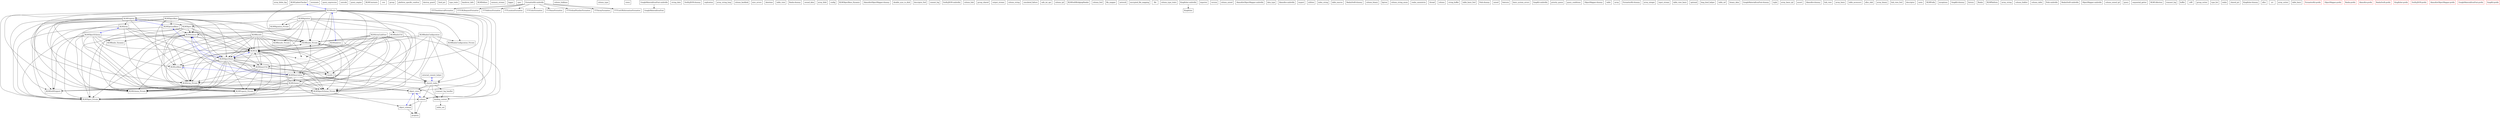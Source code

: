digraph G {
	node [shape=box];
	"array_blobs_big" -> {};
	"RLMMigration" -> "RLMAccessor";
	"RLMMigration" -> "RLMResults_Private";
	"RLMMigration" -> "RLMRealm_Private";
	"RLMMigration" -> "RLMProperty_Private";
	"RLMMigration" -> "RLMMigration_Private";
	"RLMMigration" -> "RLMObjectStore";
	"RLMMigration" -> "RLMObjectSchema_Private";
	"RLMMigration" -> "shared_realm";
	"RLMMigration" -> "RLMObject";
	"RLMMigration" -> "RLMRealm_Dynamic";
	"RLMMigration" -> "RLMSchema_Private";
	"shared_realm" -> "binding_context";
	"shared_realm" -> "transact_log_handler";
	"shared_realm" -> "schema";
	"shared_realm" -> "object_store";
	"terminate" -> {};
	"query_expression" -> {};
	"RLMRealmConfiguration" -> "RLMUtil";
	"RLMRealmConfiguration" -> "schema";
	"RLMRealmConfiguration" -> "RLMObjectSchema_Private";
	"RLMRealmConfiguration" -> "shared_realm";
	"RLMRealmConfiguration" -> "RLMRealm_Private";
	"RLMRealmConfiguration" -> "RLMRealmConfiguration_Private";
	"RLMRealmConfiguration" -> "RLMSchema_Private";
	"unicode" -> {};
	"query_engine" -> {};
	"RLMConstants" -> {};
	"row" -> {};
	"RLMObject" -> "RLMAccessor";
	"RLMObject" -> "RLMObject_Private";
	"RLMObject" -> "RLMObjectSchema_Private";
	"RLMObject" -> "RLMQueryUtil";
	"RLMObject" -> "RLMRealm_Private";
	"RLMObject" -> "RLMObjectStore";
	"RLMObject" -> "RLMSchema_Private";
	"group" -> {};
	"platform_specific_condvar" -> {};
	"destroy_guard" -> {};
	"bind_ptr" -> {};
	"type_traits" -> {};
	"handover_defs" -> {};
	"RLMDefines" -> {};
	"memory_stream" -> {};
	"logger" -> {};
	"spec" -> {};
	"TTTTimeIntervalFormatter" -> {};
	"column_linkbase" -> {};
	"column_type" -> {};
	"views" -> {};
	"GoogleMaterialIconFont-umbrella" -> "GoogleMaterialIconFont";
	"string_data" -> {};
	"SwiftyJSON-dummy" -> {};
	"results" -> "shared_realm";
	"replication" -> {};
	"array_string_long" -> {};
	"column_backlink" -> {};
	"misc_errors" -> {};
	"datetime" -> {};
	"table_view" -> {};
	"Realm-dummy" -> {};
	"RLMResults_Private" -> {};
	"RLMListBase" -> "RLMArray_Private";
	"owned_data" -> {};
	"array_blob" -> {};
	"config" -> {};
	"RLMObjectBase_Dynamic" -> {};
	"RLMObservation" -> "RLMRealm_Private";
	"RLMObservation" -> "RLMProperty_Private";
	"RLMObservation" -> "RLMObjectSchema_Private";
	"RLMObservation" -> "RLMArray_Private";
	"RLMObservation" -> "RLMSchema";
	"RLMObservation" -> "binding_context";
	"AlamofireObjectMapper-dummy" -> {};
	"RLMResults" -> "RLMResults_Private";
	"RLMResults" -> "RLMQueryUtil";
	"RLMResults" -> "RLMRealm_Private";
	"RLMResults" -> "RLMProperty_Private";
	"RLMResults" -> "RLMObservation";
	"RLMResults" -> "results";
	"RLMResults" -> "RLMUtil";
	"RLMResults" -> "RLMObject_Private";
	"RLMResults" -> "RLMObjectSchema_Private";
	"RLMResults" -> "RLMArray_Private";
	"RLMResults" -> "RLMObjectStore";
	"RLMResults" -> "RLMSchema_Private";
	"disable_sync_to_disk" -> {};
	"descriptor_fwd" -> {};
	"commit_log" -> {};
	"SwiftyJSON-umbrella" -> {};
	"RLMRealmConfiguration_Private" -> {};
	"column_link" -> {};
	"group_shared" -> {};
	"output_stream" -> {};
	"column_string" -> {};
	"simulated_failure" -> {};
	"safe_int_ops" -> {};
	"RLMObject_Private" -> "RLMRealm_Private";
	"column_tpl" -> {};
	"RLMArray_Private" -> {};
	"RLMSwiftBridgingHeader" -> {};
	"RLMObjectBase" -> "RLMAccessor";
	"RLMObjectBase" -> "RLMListBase";
	"RLMObjectBase" -> "RLMOptionalBase";
	"RLMObjectBase" -> "RLMRealm_Private";
	"RLMObjectBase" -> "RLMProperty_Private";
	"RLMObjectBase" -> "RLMObservation";
	"RLMObjectBase" -> "RLMSwiftSupport";
	"RLMObjectBase" -> "RLMUtil";
	"RLMObjectBase" -> "RLMObject_Private";
	"RLMObjectBase" -> "RLMObjectSchema_Private";
	"RLMObjectBase" -> "RLMArray_Private";
	"RLMObjectBase" -> "RLMObjectStore";
	"RLMObjectBase" -> "RLMSchema_Private";
	"column_fwd" -> {};
	"RLMObjectStore" -> "RLMQueryUtil";
	"RLMObjectStore" -> "RLMRealm_Private";
	"RLMObjectStore" -> "results";
	"RLMObjectStore" -> "RLMObject_Private";
	"RLMObjectStore" -> "RLMObjectSchema_Private";
	"RLMObjectStore" -> "RLMArray_Private";
	"RLMObjectStore" -> "shared_realm";
	"RLMObjectStore" -> "RLMListBase";
	"RLMObjectStore" -> "RLMProperty_Private";
	"RLMObjectStore" -> "RLMObservation";
	"RLMObjectStore" -> "RLMSwiftSupport";
	"RLMObjectStore" -> "RLMSchema_Private";
	"RLMObjectStore" -> "object_store";
	"file_mapper" -> {};
	"network" -> {};
	"encrypted_file_mapping" -> {};
	"file" -> {};
	"column_type_traits" -> {};
	"Kingfisher" -> {};
	"importer" -> {};
	"version" -> {};
	"column_mixed" -> {};
	"AlamofireObjectMapper-umbrella" -> {};
	"RLMRealm_Dynamic" -> {};
	"TTTURLRequestFormatter" -> {};
	"data_type" -> {};
	"Alamofire-umbrella" -> {};
	"RLMRealm_Private" -> "RLMUtil";
	"RLMRealm_Private" -> "shared_realm";
	"inspect" -> {};
	"utilities" -> {};
	"index_string" -> {};
	"TTTAddressFormatter" -> {};
	"RLMArrayLinkView" -> "RLMQueryUtil";
	"RLMArrayLinkView" -> "RLMRealm_Private";
	"RLMArrayLinkView" -> "RLMProperty_Private";
	"RLMArrayLinkView" -> "RLMObservation";
	"RLMArrayLinkView" -> "results";
	"RLMArrayLinkView" -> "RLMUtil";
	"RLMArrayLinkView" -> "RLMObject_Private";
	"RLMArrayLinkView" -> "RLMObjectSchema_Private";
	"RLMArrayLinkView" -> "RLMArray_Private";
	"RLMArrayLinkView" -> "RLMSchema";
	"RLMArrayLinkView" -> "RLMObjectStore";
	"table_macros" -> {};
	"RealmSwift-dummy" -> {};
	"column_binary" -> {};
	"bptree" -> {};
	"RLMArray" -> "RLMUtil";
	"RLMArray" -> "RLMObject_Private";
	"RLMArray" -> "RLMQueryUtil";
	"RLMArray" -> "RLMArray_Private";
	"RLMArray" -> "RLMObjectStore";
	"RLMArray" -> "RLMSwiftSupport";
	"column_string_enum" -> {};
	"RLMAccessor" -> "RLMRealm_Private";
	"RLMAccessor" -> "RLMProperty_Private";
	"RLMAccessor" -> "RLMUtil";
	"RLMAccessor" -> "RLMObject_Private";
	"RLMAccessor" -> "RLMObjectSchema_Private";
	"RLMAccessor" -> "RLMArray_Private";
	"RLMAccessor" -> "RLMSchema_Private";
	"property" -> {};
	"realm_nmmintrin" -> {};
	"thread" -> {};
	"column" -> {};
	"string_buffer" -> {};
	"Kingfisher-umbrella" -> "Kingfisher";
	"table_basic_fwd" -> {};
	"Pods-dummy" -> {};
	"mixed" -> {};
	"RLMSchema_Private" -> {};
	"features" -> {};
	"basic_system_errors" -> {};
	"SnapKit-umbrella" -> {};
	"priority_queue" -> {};
	"query_conditions" -> {};
	"RLMSwiftSupport" -> {};
	"ObjectMapper-dummy" -> {};
	"table" -> {};
	"array" -> {};
	"FormatterKit-dummy" -> {};
	"array_integer" -> {};
	"input_stream" -> {};
	"TTTLocationFormatter" -> {};
	"table_view_basic" -> {};
	"RLMOptionalBase" -> "RLMUtil";
	"RLMOptionalBase" -> "RLMAccessor";
	"RLMOptionalBase" -> "RLMObject_Private";
	"optional" -> {};
	"lang_bind_helper" -> {};
	"table_ref" -> {};
	"TTTColorFormatter" -> {};
	"object_store" -> "property";
	"binary_data" -> {};
	"GoogleMaterialIconFont-dummy" -> {};
	"tuple" -> {};
	"RLMSchema" -> "RLMAccessor";
	"RLMSchema" -> "RLMRealm_Private";
	"RLMSchema" -> "RLMProperty_Private";
	"RLMSchema" -> "RLMSwiftSupport";
	"RLMSchema" -> "RLMUtil";
	"RLMSchema" -> "RLMSchema_Private";
	"RLMSchema" -> "RLMObject_Private";
	"RLMSchema" -> "RLMObjectSchema_Private";
	"RLMSchema" -> "object_store";
	"RLMSchema" -> "schema";
	"array_basic_tpl" -> {};
	"assert" -> {};
	"TTTNameFormatter" -> {};
	"Alamofire-dummy" -> {};
	"link_view" -> {};
	"array_basic" -> {};
	"table_accessors" -> {};
	"alloc_slab" -> {};
	"GoogleMaterialIconFont" -> {};
	"array_binary" -> {};
	"link_view_fwd" -> {};
	"index_set" -> {};
	"descriptor" -> {};
	"meta" -> {};
	"RLMPrefix" -> {};
	"exceptions" -> {};
	"schema" -> "property";
	"schema" -> "object_schema";
	"object_schema" -> "property";
	"SnapKit-dummy" -> {};
	"history" -> {};
	"Realm" -> {};
	"RLMQueryUtil" -> "RLMProperty_Private";
	"RLMQueryUtil" -> "results";
	"RLMQueryUtil" -> "RLMUtil";
	"RLMQueryUtil" -> "RLMObject_Private";
	"RLMQueryUtil" -> "RLMObjectSchema_Private";
	"RLMQueryUtil" -> "RLMArray_Private";
	"RLMQueryUtil" -> "RLMSchema_Private";
	"RLMMigration_Private" -> {};
	"RLMPlatform" -> {};
	"array_string" -> {};
	"RLMRealm" -> "RLMRealmUtil";
	"RLMRealm" -> "RLMQueryUtil";
	"RLMRealm" -> "RLMRealm_Private";
	"RLMRealm" -> "RLMProperty";
	"RLMRealm" -> "RLMMigration_Private";
	"RLMRealm" -> "RLMUtil";
	"RLMRealm" -> "RLMObject_Private";
	"RLMRealm" -> "RLMObjectSchema_Private";
	"RLMRealm" -> "RLMArray_Private";
	"RLMRealm" -> "shared_realm";
	"RLMRealm" -> "RLMSchema_Private";
	"RLMRealm" -> "RLMProperty_Private";
	"RLMRealm" -> "RLMObservation";
	"RLMRealm" -> "RLMObjectStore";
	"RLMRealm" -> "RLMRealmConfiguration_Private";
	"RLMRealm" -> "schema";
	"RLMRealm" -> "object_store";
	"column_linklist" -> {};
	"RLMAnalytics" -> "RLMUtil";
	"RLMAnalytics" -> "RLMVersion";
	"column_table" -> {};
	"Pods-umbrella" -> {};
	"RealmSwift-umbrella" -> {};
	"transact_log_handler" -> "binding_context";
	"ObjectMapper-umbrella" -> {};
	"TTTOrdinalNumberFormatter" -> {};
	"RLMProperty_Private" -> {};
	"FormatterKit-umbrella" -> "TTTLocationFormatter";
	"FormatterKit-umbrella" -> "TTTTimeIntervalFormatter";
	"FormatterKit-umbrella" -> "TTTOrdinalNumberFormatter";
	"FormatterKit-umbrella" -> "TTTColorFormatter";
	"FormatterKit-umbrella" -> "TTTArrayFormatter";
	"FormatterKit-umbrella" -> "TTTURLRequestFormatter";
	"FormatterKit-umbrella" -> "TTTNameFormatter";
	"FormatterKit-umbrella" -> "TTTAddressFormatter";
	"FormatterKit-umbrella" -> "TTTUnitOfInformationFormatter";
	"column_mixed_tpl" -> {};
	"query" -> {};
	"TTTUnitOfInformationFormatter" -> {};
	"sequential_getter" -> {};
	"RLMCollection" -> {};
	"RLMRealmUtil" -> "RLMRealm_Private";
	"RLMRealmUtil" -> "RLMUtil";
	"RLMRealmUtil" -> "binding_context";
	"RLMRealmUtil" -> "RLMObservation";
	"transact_log" -> {};
	"buffer" -> {};
	"utf8" -> {};
	"TTTArrayFormatter" -> {};
	"group_writer" -> {};
	"type_list" -> {};
	"binding_context" -> "index_set";
	"realm" -> {};
	"shared_ptr" -> {};
	"RLMProperty" -> "RLMListBase";
	"RLMProperty" -> "RLMProperty_Private";
	"RLMProperty" -> "RLMSwiftSupport";
	"RLMProperty" -> "RLMUtil";
	"RLMProperty" -> "RLMObject_Private";
	"RLMProperty" -> "RLMObject";
	"RLMProperty" -> "RLMArray";
	"RLMProperty" -> "RLMSchema_Private";
	"Kingfisher-dummy" -> {};
	"RLMUtil" -> "RLMListBase";
	"RLMUtil" -> "RLMProperty_Private";
	"RLMUtil" -> "RLMSwiftSupport";
	"RLMUtil" -> "RLMObject_Private";
	"RLMUtil" -> "RLMObjectSchema_Private";
	"RLMUtil" -> "RLMArray_Private";
	"RLMUtil" -> "RLMVersion";
	"RLMUtil" -> "RLMSchema_Private";
	"alloc" -> {};
	"uri" -> {};
	"RLMObjectSchema" -> "RLMListBase";
	"RLMObjectSchema" -> "RLMRealm_Private";
	"RLMObjectSchema" -> "RLMProperty_Private";
	"RLMObjectSchema" -> "RLMSwiftSupport";
	"RLMObjectSchema" -> "RLMUtil";
	"RLMObjectSchema" -> "RLMObject_Private";
	"RLMObjectSchema" -> "RLMObjectSchema_Private";
	"RLMObjectSchema" -> "RLMRealm_Dynamic";
	"RLMObjectSchema" -> "RLMSchema_Private";
	"RLMUpdateChecker" -> "RLMVersion";
	"array_writer" -> {};
	"table_basic" -> {};
	"RLMObjectSchema_Private" -> "RLMObject_Private";
	"RLMObjectSchema_Private" -> "object_schema";
	
	"FormatterKit-prefix" [color=red];
	"ObjectMapper-prefix" [color=red];
	"Realm-prefix" [color=red];
	"Alamofire-prefix" [color=red];
	"RealmSwift-prefix" [color=red];
	"Kingfisher-prefix" [color=red];
	"SwiftyJSON-prefix" [color=red];
	"AlamofireObjectMapper-prefix" [color=red];
	"GoogleMaterialIconFont-prefix" [color=red];
	"SnapKit-prefix" [color=red];
	
	edge [color=blue, dir=both];
	"object_store" -> "object_schema";
	"RLMObservation" -> "RLMAccessor";
	"RLMRealm" -> "RLMAnalytics";
	"RLMListBase" -> "RLMObservation";
	"object_store" -> "schema";
	"RLMOptionalBase" -> "RLMObjectStore";
	"RLMAccessor" -> "RLMObjectStore";
	"external_commit_helper" -> "shared_realm";
	"RLMUpdateChecker" -> "RLMRealm";
	"RLMArray" -> "RLMObjectSchema";
	"RLMUtil" -> "RLMObjectStore";
	"RLMProperty" -> "RLMOptionalBase";
	"RLMVersion" [color=gray, style=dashed, fontcolor=gray]
}

